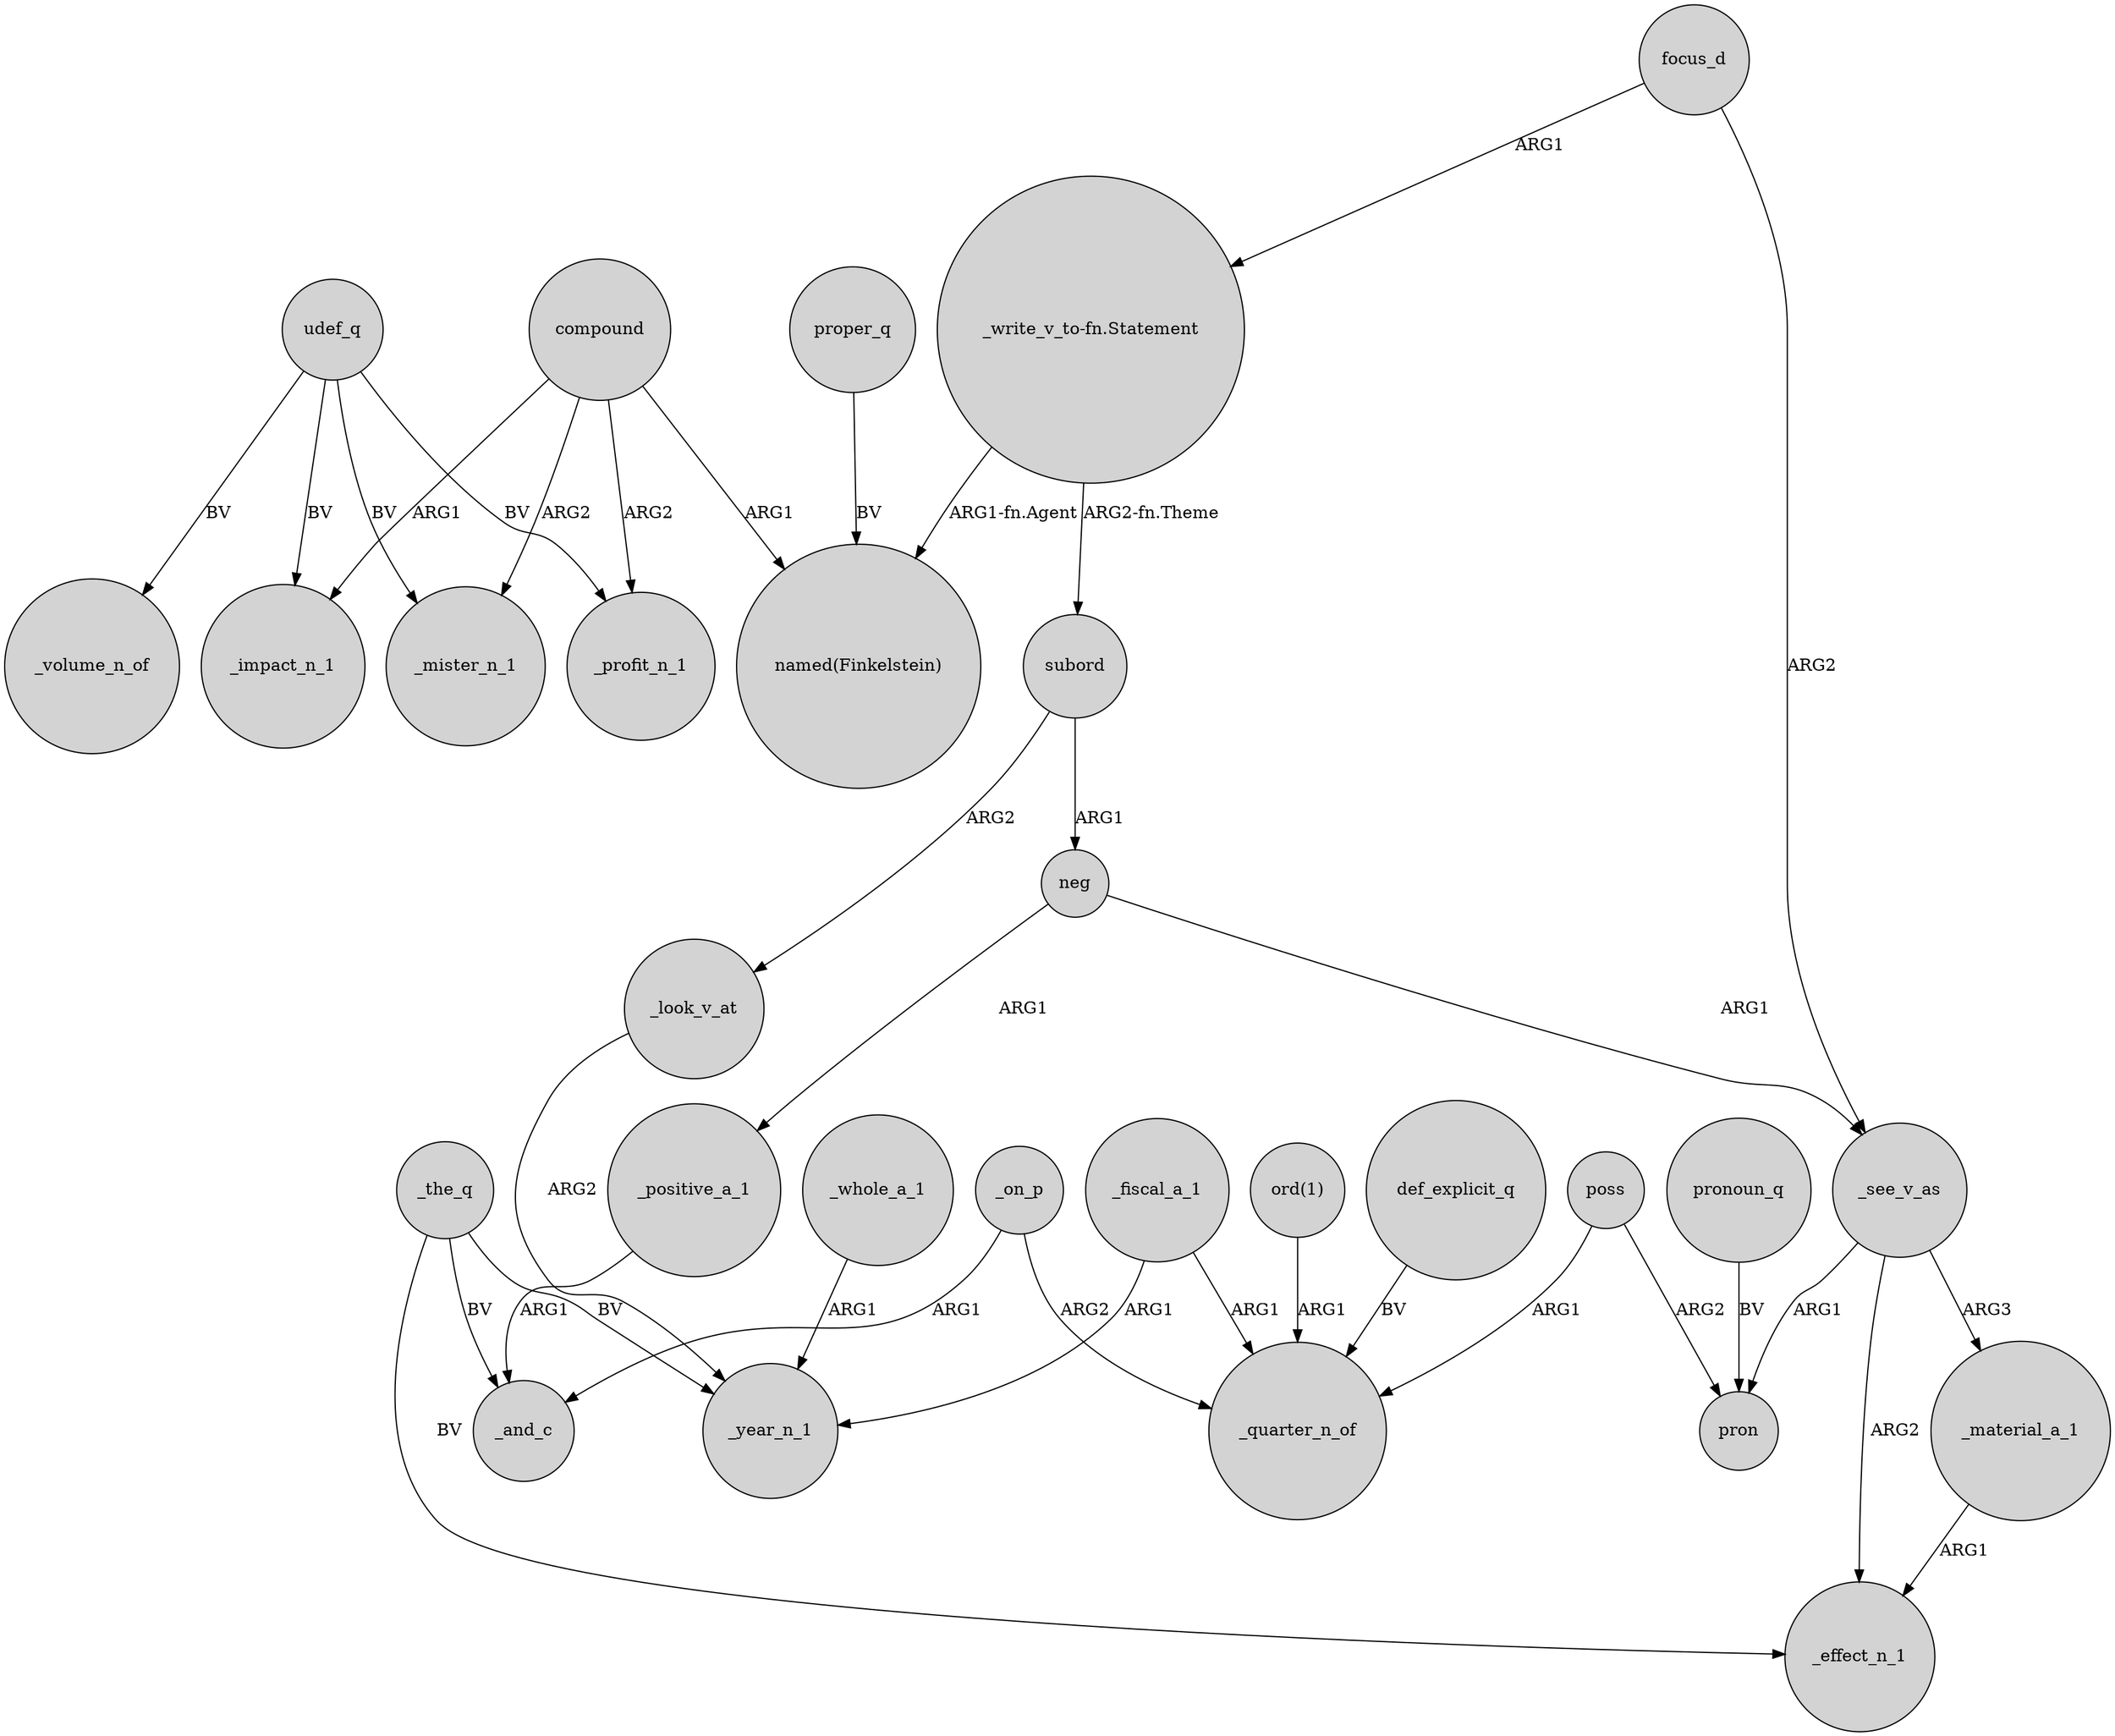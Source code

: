 digraph {
	node [shape=circle style=filled]
	_the_q -> _and_c [label=BV]
	udef_q -> _impact_n_1 [label=BV]
	_see_v_as -> _effect_n_1 [label=ARG2]
	poss -> _quarter_n_of [label=ARG1]
	_fiscal_a_1 -> _quarter_n_of [label=ARG1]
	poss -> pron [label=ARG2]
	neg -> _see_v_as [label=ARG1]
	_material_a_1 -> _effect_n_1 [label=ARG1]
	compound -> _mister_n_1 [label=ARG2]
	"_write_v_to-fn.Statement" -> subord [label="ARG2-fn.Theme"]
	udef_q -> _volume_n_of [label=BV]
	_on_p -> _and_c [label=ARG1]
	_whole_a_1 -> _year_n_1 [label=ARG1]
	"_write_v_to-fn.Statement" -> "named(Finkelstein)" [label="ARG1-fn.Agent"]
	udef_q -> _mister_n_1 [label=BV]
	_look_v_at -> _year_n_1 [label=ARG2]
	subord -> _look_v_at [label=ARG2]
	subord -> neg [label=ARG1]
	compound -> _impact_n_1 [label=ARG1]
	pronoun_q -> pron [label=BV]
	focus_d -> _see_v_as [label=ARG2]
	"ord(1)" -> _quarter_n_of [label=ARG1]
	_the_q -> _effect_n_1 [label=BV]
	_positive_a_1 -> _and_c [label=ARG1]
	_the_q -> _year_n_1 [label=BV]
	compound -> _profit_n_1 [label=ARG2]
	_see_v_as -> _material_a_1 [label=ARG3]
	neg -> _positive_a_1 [label=ARG1]
	compound -> "named(Finkelstein)" [label=ARG1]
	udef_q -> _profit_n_1 [label=BV]
	focus_d -> "_write_v_to-fn.Statement" [label=ARG1]
	_fiscal_a_1 -> _year_n_1 [label=ARG1]
	_on_p -> _quarter_n_of [label=ARG2]
	_see_v_as -> pron [label=ARG1]
	def_explicit_q -> _quarter_n_of [label=BV]
	proper_q -> "named(Finkelstein)" [label=BV]
}
